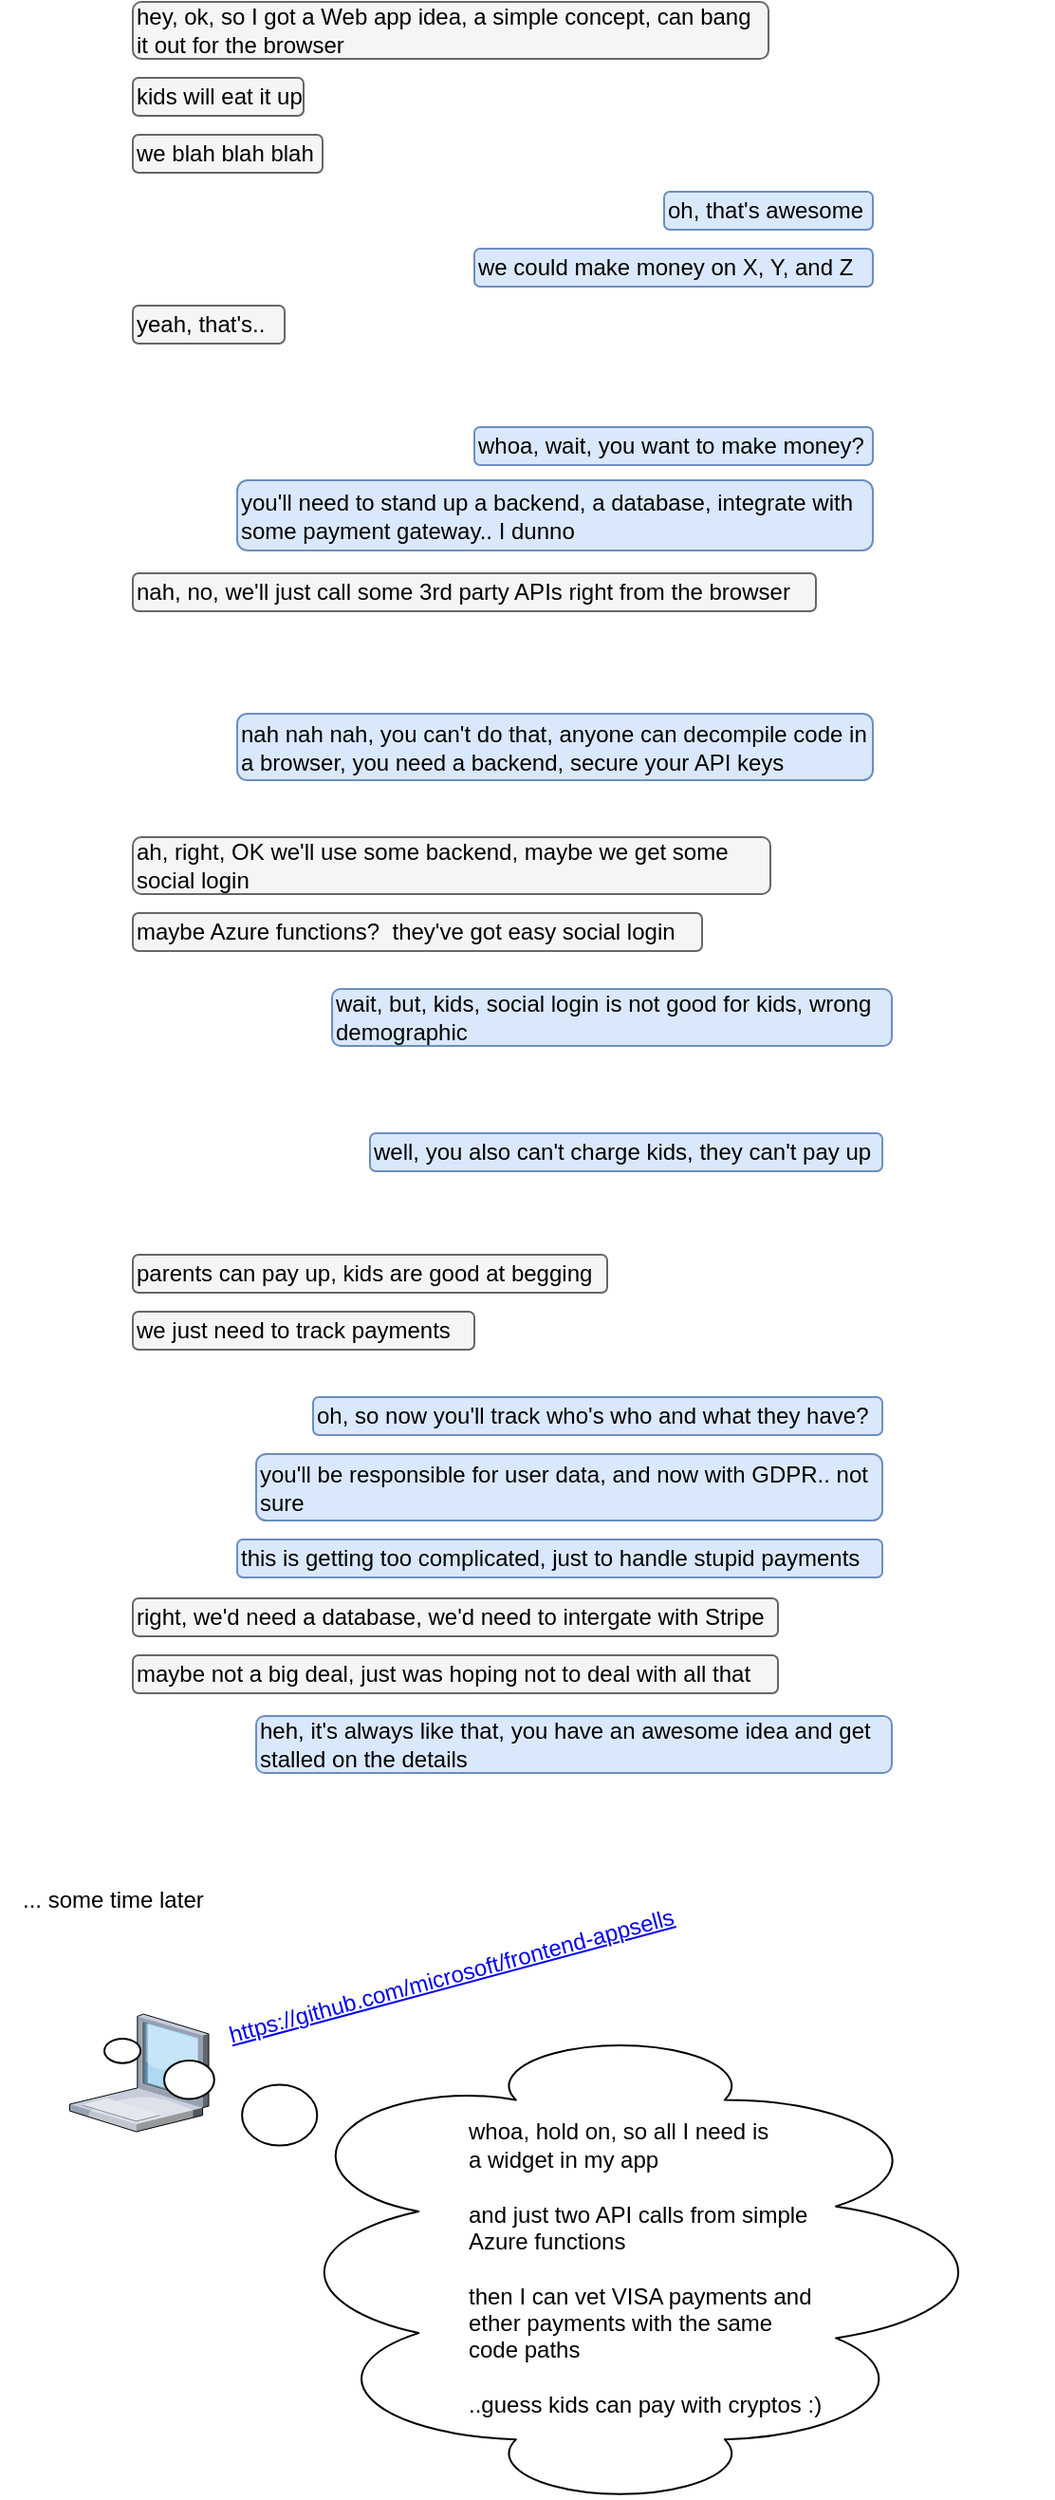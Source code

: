 <mxfile version="13.5.7" type="device"><diagram id="F4UeGR8G8x4CxTJeDhnC" name="Page-1"><mxGraphModel dx="2272" dy="772" grid="1" gridSize="10" guides="1" tooltips="1" connect="1" arrows="1" fold="1" page="1" pageScale="1" pageWidth="850" pageHeight="1100" math="0" shadow="0"><root><mxCell id="0"/><mxCell id="1" parent="0"/><mxCell id="eWTmD1w5ub17sW_WYVaw-1" value="" style="shape=image;html=1;verticalAlign=top;verticalLabelPosition=bottom;labelBackgroundColor=#ffffff;imageAspect=0;aspect=fixed;image=https://cdn4.iconfinder.com/data/icons/avatar-vol-1-3/512/7-128.png" vertex="1" parent="1"><mxGeometry x="-10" y="260" width="60" height="60" as="geometry"/></mxCell><mxCell id="eWTmD1w5ub17sW_WYVaw-2" value="" style="shape=image;html=1;verticalAlign=top;verticalLabelPosition=bottom;labelBackgroundColor=#ffffff;imageAspect=0;aspect=fixed;image=https://cdn4.iconfinder.com/data/icons/avatar-vol-1-3/512/5-128.png" vertex="1" parent="1"><mxGeometry x="455" y="360" width="60" height="60" as="geometry"/></mxCell><mxCell id="eWTmD1w5ub17sW_WYVaw-13" value="&lt;span style=&quot;color: rgb(0 , 0 , 0)&quot;&gt;kids will eat it up&lt;/span&gt;" style="rounded=1;whiteSpace=wrap;html=1;fillColor=#f5f5f5;strokeColor=#666666;fontColor=#333333;align=left;" vertex="1" parent="1"><mxGeometry x="60" y="300" width="90" height="20" as="geometry"/></mxCell><mxCell id="eWTmD1w5ub17sW_WYVaw-16" value="&lt;span style=&quot;color: rgb(0, 0, 0);&quot;&gt;hey, ok, so I got a Web app idea, a simple concept, can bang it out for the browser&lt;/span&gt;" style="rounded=1;whiteSpace=wrap;html=1;fillColor=#f5f5f5;strokeColor=#666666;fontColor=#333333;align=left;" vertex="1" parent="1"><mxGeometry x="60" y="260" width="335" height="30" as="geometry"/></mxCell><mxCell id="eWTmD1w5ub17sW_WYVaw-17" value="&lt;span style=&quot;color: rgb(0 , 0 , 0)&quot;&gt;we blah blah blah&lt;/span&gt;" style="rounded=1;whiteSpace=wrap;html=1;fillColor=#f5f5f5;strokeColor=#666666;fontColor=#333333;align=left;" vertex="1" parent="1"><mxGeometry x="60" y="330" width="100" height="20" as="geometry"/></mxCell><mxCell id="eWTmD1w5ub17sW_WYVaw-18" value="we could make money on X, Y, and Z" style="rounded=1;whiteSpace=wrap;html=1;align=left;fillColor=#dae8fc;strokeColor=#6c8ebf;" vertex="1" parent="1"><mxGeometry x="240" y="390" width="210" height="20" as="geometry"/></mxCell><mxCell id="eWTmD1w5ub17sW_WYVaw-19" value="oh, that's awesome" style="rounded=1;whiteSpace=wrap;html=1;align=left;fillColor=#dae8fc;strokeColor=#6c8ebf;" vertex="1" parent="1"><mxGeometry x="340" y="360" width="110" height="20" as="geometry"/></mxCell><mxCell id="eWTmD1w5ub17sW_WYVaw-20" value="" style="shape=image;html=1;verticalAlign=top;verticalLabelPosition=bottom;labelBackgroundColor=#ffffff;imageAspect=0;aspect=fixed;image=https://cdn4.iconfinder.com/data/icons/avatar-vol-1-3/512/7-128.png" vertex="1" parent="1"><mxGeometry x="-10" y="420" width="60" height="60" as="geometry"/></mxCell><mxCell id="eWTmD1w5ub17sW_WYVaw-21" value="&lt;font color=&quot;#000000&quot;&gt;yeah, that's..&amp;nbsp;&lt;/font&gt;" style="rounded=1;whiteSpace=wrap;html=1;fillColor=#f5f5f5;strokeColor=#666666;fontColor=#333333;align=left;" vertex="1" parent="1"><mxGeometry x="60" y="420" width="80" height="20" as="geometry"/></mxCell><mxCell id="eWTmD1w5ub17sW_WYVaw-23" value="whoa, wait, you want to make money?" style="rounded=1;whiteSpace=wrap;html=1;align=left;fillColor=#dae8fc;strokeColor=#6c8ebf;" vertex="1" parent="1"><mxGeometry x="240" y="484" width="210" height="20" as="geometry"/></mxCell><mxCell id="eWTmD1w5ub17sW_WYVaw-24" value="" style="shape=image;html=1;verticalAlign=top;verticalLabelPosition=bottom;labelBackgroundColor=#ffffff;imageAspect=0;aspect=fixed;image=https://cdn0.iconfinder.com/data/icons/kameleon-free-pack/110/Woman-9-128.png;align=left;" vertex="1" parent="1"><mxGeometry x="440" y="459" width="100" height="100" as="geometry"/></mxCell><mxCell id="eWTmD1w5ub17sW_WYVaw-25" value="you'll need to stand up a backend, a database, integrate with some payment gateway.. I dunno" style="rounded=1;whiteSpace=wrap;html=1;align=left;fillColor=#dae8fc;strokeColor=#6c8ebf;" vertex="1" parent="1"><mxGeometry x="115" y="512" width="335" height="37" as="geometry"/></mxCell><mxCell id="eWTmD1w5ub17sW_WYVaw-26" value="" style="shape=image;html=1;verticalAlign=top;verticalLabelPosition=bottom;labelBackgroundColor=#ffffff;imageAspect=0;aspect=fixed;image=https://cdn4.iconfinder.com/data/icons/avatar-vol-1-3/512/7-128.png" vertex="1" parent="1"><mxGeometry x="-10" y="561" width="60" height="60" as="geometry"/></mxCell><mxCell id="eWTmD1w5ub17sW_WYVaw-27" value="&lt;font color=&quot;#000000&quot;&gt;nah, no, we'll just call some 3rd party APIs right from the browser&lt;/font&gt;" style="rounded=1;whiteSpace=wrap;html=1;fillColor=#f5f5f5;strokeColor=#666666;fontColor=#333333;align=left;" vertex="1" parent="1"><mxGeometry x="60" y="561" width="360" height="20" as="geometry"/></mxCell><mxCell id="eWTmD1w5ub17sW_WYVaw-28" value="nah nah nah, you can't do that, anyone can decompile code in a browser, you need a backend, secure your API keys" style="rounded=1;whiteSpace=wrap;html=1;align=left;fillColor=#dae8fc;strokeColor=#6c8ebf;" vertex="1" parent="1"><mxGeometry x="115" y="635" width="335" height="35" as="geometry"/></mxCell><mxCell id="eWTmD1w5ub17sW_WYVaw-29" value="" style="shape=image;html=1;verticalAlign=top;verticalLabelPosition=bottom;labelBackgroundColor=#ffffff;imageAspect=0;aspect=fixed;image=https://cdn0.iconfinder.com/data/icons/kameleon-free-pack/110/Woman-9-128.png;align=left;" vertex="1" parent="1"><mxGeometry x="440" y="610" width="100" height="100" as="geometry"/></mxCell><mxCell id="eWTmD1w5ub17sW_WYVaw-30" value="" style="shape=image;html=1;verticalAlign=top;verticalLabelPosition=bottom;labelBackgroundColor=#ffffff;imageAspect=0;aspect=fixed;image=https://cdn4.iconfinder.com/data/icons/avatar-vol-1-3/512/7-128.png" vertex="1" parent="1"><mxGeometry x="-10" y="700" width="60" height="60" as="geometry"/></mxCell><mxCell id="eWTmD1w5ub17sW_WYVaw-31" value="&lt;font color=&quot;#000000&quot;&gt;maybe Azure functions?&amp;nbsp; they've got easy social login&lt;/font&gt;" style="rounded=1;whiteSpace=wrap;html=1;fillColor=#f5f5f5;strokeColor=#666666;fontColor=#333333;align=left;" vertex="1" parent="1"><mxGeometry x="60" y="740" width="300" height="20" as="geometry"/></mxCell><mxCell id="eWTmD1w5ub17sW_WYVaw-32" value="&lt;font color=&quot;#000000&quot;&gt;ah, right, OK we'll use some backend, maybe we get some social login&amp;nbsp;&lt;/font&gt;" style="rounded=1;whiteSpace=wrap;html=1;fillColor=#f5f5f5;strokeColor=#666666;fontColor=#333333;align=left;" vertex="1" parent="1"><mxGeometry x="60" y="700" width="336" height="30" as="geometry"/></mxCell><mxCell id="eWTmD1w5ub17sW_WYVaw-34" value="" style="shape=image;html=1;verticalAlign=top;verticalLabelPosition=bottom;labelBackgroundColor=#ffffff;imageAspect=0;aspect=fixed;image=https://cdn4.iconfinder.com/data/icons/avatar-vol-1-3/512/5-128.png" vertex="1" parent="1"><mxGeometry x="465" y="780" width="60" height="60" as="geometry"/></mxCell><mxCell id="eWTmD1w5ub17sW_WYVaw-36" value="wait, but, kids, social login is not good for kids, wrong demographic" style="rounded=1;whiteSpace=wrap;html=1;align=left;fillColor=#dae8fc;strokeColor=#6c8ebf;" vertex="1" parent="1"><mxGeometry x="165" y="780" width="295" height="30" as="geometry"/></mxCell><mxCell id="eWTmD1w5ub17sW_WYVaw-37" value="well, you also can't charge kids, they can't pay up" style="rounded=1;whiteSpace=wrap;html=1;align=left;fillColor=#dae8fc;strokeColor=#6c8ebf;" vertex="1" parent="1"><mxGeometry x="185" y="856" width="270" height="20" as="geometry"/></mxCell><mxCell id="eWTmD1w5ub17sW_WYVaw-38" value="" style="shape=image;html=1;verticalAlign=top;verticalLabelPosition=bottom;labelBackgroundColor=#ffffff;imageAspect=0;aspect=fixed;image=https://cdn0.iconfinder.com/data/icons/kameleon-free-pack/110/Woman-9-128.png;align=left;" vertex="1" parent="1"><mxGeometry x="445" y="831" width="100" height="100" as="geometry"/></mxCell><mxCell id="eWTmD1w5ub17sW_WYVaw-39" value="" style="shape=image;html=1;verticalAlign=top;verticalLabelPosition=bottom;labelBackgroundColor=#ffffff;imageAspect=0;aspect=fixed;image=https://cdn4.iconfinder.com/data/icons/avatar-vol-1-3/512/7-128.png" vertex="1" parent="1"><mxGeometry x="-10" y="920" width="60" height="60" as="geometry"/></mxCell><mxCell id="eWTmD1w5ub17sW_WYVaw-40" value="&lt;font color=&quot;#000000&quot;&gt;we just need to track payments&lt;/font&gt;" style="rounded=1;whiteSpace=wrap;html=1;fillColor=#f5f5f5;strokeColor=#666666;fontColor=#333333;align=left;" vertex="1" parent="1"><mxGeometry x="60" y="950" width="180" height="20" as="geometry"/></mxCell><mxCell id="eWTmD1w5ub17sW_WYVaw-41" value="&lt;font color=&quot;#000000&quot;&gt;parents can pay up, kids are good at begging&lt;/font&gt;" style="rounded=1;whiteSpace=wrap;html=1;fillColor=#f5f5f5;strokeColor=#666666;fontColor=#333333;align=left;" vertex="1" parent="1"><mxGeometry x="60" y="920" width="250" height="20" as="geometry"/></mxCell><mxCell id="eWTmD1w5ub17sW_WYVaw-42" value="oh, so now you'll track who's who and what they have?" style="rounded=1;whiteSpace=wrap;html=1;align=left;fillColor=#dae8fc;strokeColor=#6c8ebf;" vertex="1" parent="1"><mxGeometry x="155" y="995" width="300" height="20" as="geometry"/></mxCell><mxCell id="eWTmD1w5ub17sW_WYVaw-43" value="" style="shape=image;html=1;verticalAlign=top;verticalLabelPosition=bottom;labelBackgroundColor=#ffffff;imageAspect=0;aspect=fixed;image=https://cdn0.iconfinder.com/data/icons/kameleon-free-pack/110/Woman-9-128.png;align=left;" vertex="1" parent="1"><mxGeometry x="445" y="970" width="100" height="100" as="geometry"/></mxCell><mxCell id="eWTmD1w5ub17sW_WYVaw-44" value="you'll be responsible for user data, and now with GDPR.. not sure" style="rounded=1;whiteSpace=wrap;html=1;align=left;fillColor=#dae8fc;strokeColor=#6c8ebf;" vertex="1" parent="1"><mxGeometry x="125" y="1025" width="330" height="35" as="geometry"/></mxCell><mxCell id="eWTmD1w5ub17sW_WYVaw-45" value="this is getting too complicated, just to handle stupid payments" style="rounded=1;whiteSpace=wrap;html=1;align=left;fillColor=#dae8fc;strokeColor=#6c8ebf;" vertex="1" parent="1"><mxGeometry x="115" y="1070" width="340" height="20" as="geometry"/></mxCell><mxCell id="eWTmD1w5ub17sW_WYVaw-46" value="" style="shape=image;html=1;verticalAlign=top;verticalLabelPosition=bottom;labelBackgroundColor=#ffffff;imageAspect=0;aspect=fixed;image=https://cdn4.iconfinder.com/data/icons/avatar-vol-1-3/512/7-128.png" vertex="1" parent="1"><mxGeometry x="-10" y="1101" width="60" height="60" as="geometry"/></mxCell><mxCell id="eWTmD1w5ub17sW_WYVaw-47" value="&lt;font color=&quot;#000000&quot;&gt;maybe not a big deal, just was hoping not to deal with all that&lt;/font&gt;" style="rounded=1;whiteSpace=wrap;html=1;fillColor=#f5f5f5;strokeColor=#666666;fontColor=#333333;align=left;" vertex="1" parent="1"><mxGeometry x="60" y="1131" width="340" height="20" as="geometry"/></mxCell><mxCell id="eWTmD1w5ub17sW_WYVaw-48" value="&lt;font color=&quot;#000000&quot;&gt;right, we'd need a database, we'd need to intergate with Stripe&lt;/font&gt;" style="rounded=1;whiteSpace=wrap;html=1;fillColor=#f5f5f5;strokeColor=#666666;fontColor=#333333;align=left;" vertex="1" parent="1"><mxGeometry x="60" y="1101" width="340" height="20" as="geometry"/></mxCell><mxCell id="eWTmD1w5ub17sW_WYVaw-49" value="" style="shape=image;html=1;verticalAlign=top;verticalLabelPosition=bottom;labelBackgroundColor=#ffffff;imageAspect=0;aspect=fixed;image=https://cdn4.iconfinder.com/data/icons/avatar-vol-1-3/512/5-128.png" vertex="1" parent="1"><mxGeometry x="465" y="1163" width="60" height="60" as="geometry"/></mxCell><mxCell id="eWTmD1w5ub17sW_WYVaw-50" value="heh, it's always like that, you have an awesome idea and get stalled on the details" style="rounded=1;whiteSpace=wrap;html=1;align=left;fillColor=#dae8fc;strokeColor=#6c8ebf;" vertex="1" parent="1"><mxGeometry x="125" y="1163" width="335" height="30" as="geometry"/></mxCell><mxCell id="eWTmD1w5ub17sW_WYVaw-52" value="... some time later" style="text;html=1;strokeColor=none;fillColor=none;align=left;verticalAlign=middle;whiteSpace=wrap;rounded=0;" vertex="1" parent="1"><mxGeometry y="1250" width="150" height="20" as="geometry"/></mxCell><mxCell id="eWTmD1w5ub17sW_WYVaw-53" value="" style="shape=image;html=1;verticalAlign=top;verticalLabelPosition=bottom;labelBackgroundColor=#ffffff;imageAspect=0;aspect=fixed;image=https://cdn4.iconfinder.com/data/icons/avatar-vol-1-3/512/7-128.png" vertex="1" parent="1"><mxGeometry x="-9" y="1296" width="60" height="60" as="geometry"/></mxCell><mxCell id="eWTmD1w5ub17sW_WYVaw-56" value="" style="verticalLabelPosition=bottom;aspect=fixed;html=1;verticalAlign=top;strokeColor=none;align=center;outlineConnect=0;shape=mxgraph.citrix.laptop_1;" vertex="1" parent="1"><mxGeometry x="26.73" y="1320" width="73.27" height="62" as="geometry"/></mxCell><mxCell id="eWTmD1w5ub17sW_WYVaw-59" value="" style="whiteSpace=wrap;html=1;shape=mxgraph.basic.cloud_callout;align=left;rotation=90;" vertex="1" parent="1"><mxGeometry x="149.38" y="1228.63" width="241.25" height="450" as="geometry"/></mxCell><mxCell id="eWTmD1w5ub17sW_WYVaw-63" value="whoa, hold on, so all I need is &lt;br&gt;a widget in&amp;nbsp;my app&lt;br&gt;&lt;br&gt;and just two API calls from simple Azure functions&lt;br&gt;&lt;br&gt;then I can vet VISA payments and ether payments with the same code paths&lt;br&gt;&lt;br&gt;..guess kids can pay with cryptos :)" style="text;html=1;strokeColor=none;fillColor=none;align=left;verticalAlign=middle;whiteSpace=wrap;rounded=0;" vertex="1" parent="1"><mxGeometry x="235" y="1358.63" width="190" height="190" as="geometry"/></mxCell><mxCell id="eWTmD1w5ub17sW_WYVaw-64" value="&lt;a href=&quot;https://github.com/microsoft/frontend-appsells&quot;&gt;https://github.com/microsoft/frontend-appsells&lt;/a&gt;" style="text;html=1;strokeColor=none;fillColor=none;align=center;verticalAlign=middle;whiteSpace=wrap;rounded=0;rotation=-15;" vertex="1" parent="1"><mxGeometry x="103" y="1290" width="250" height="20" as="geometry"/></mxCell></root></mxGraphModel></diagram></mxfile>